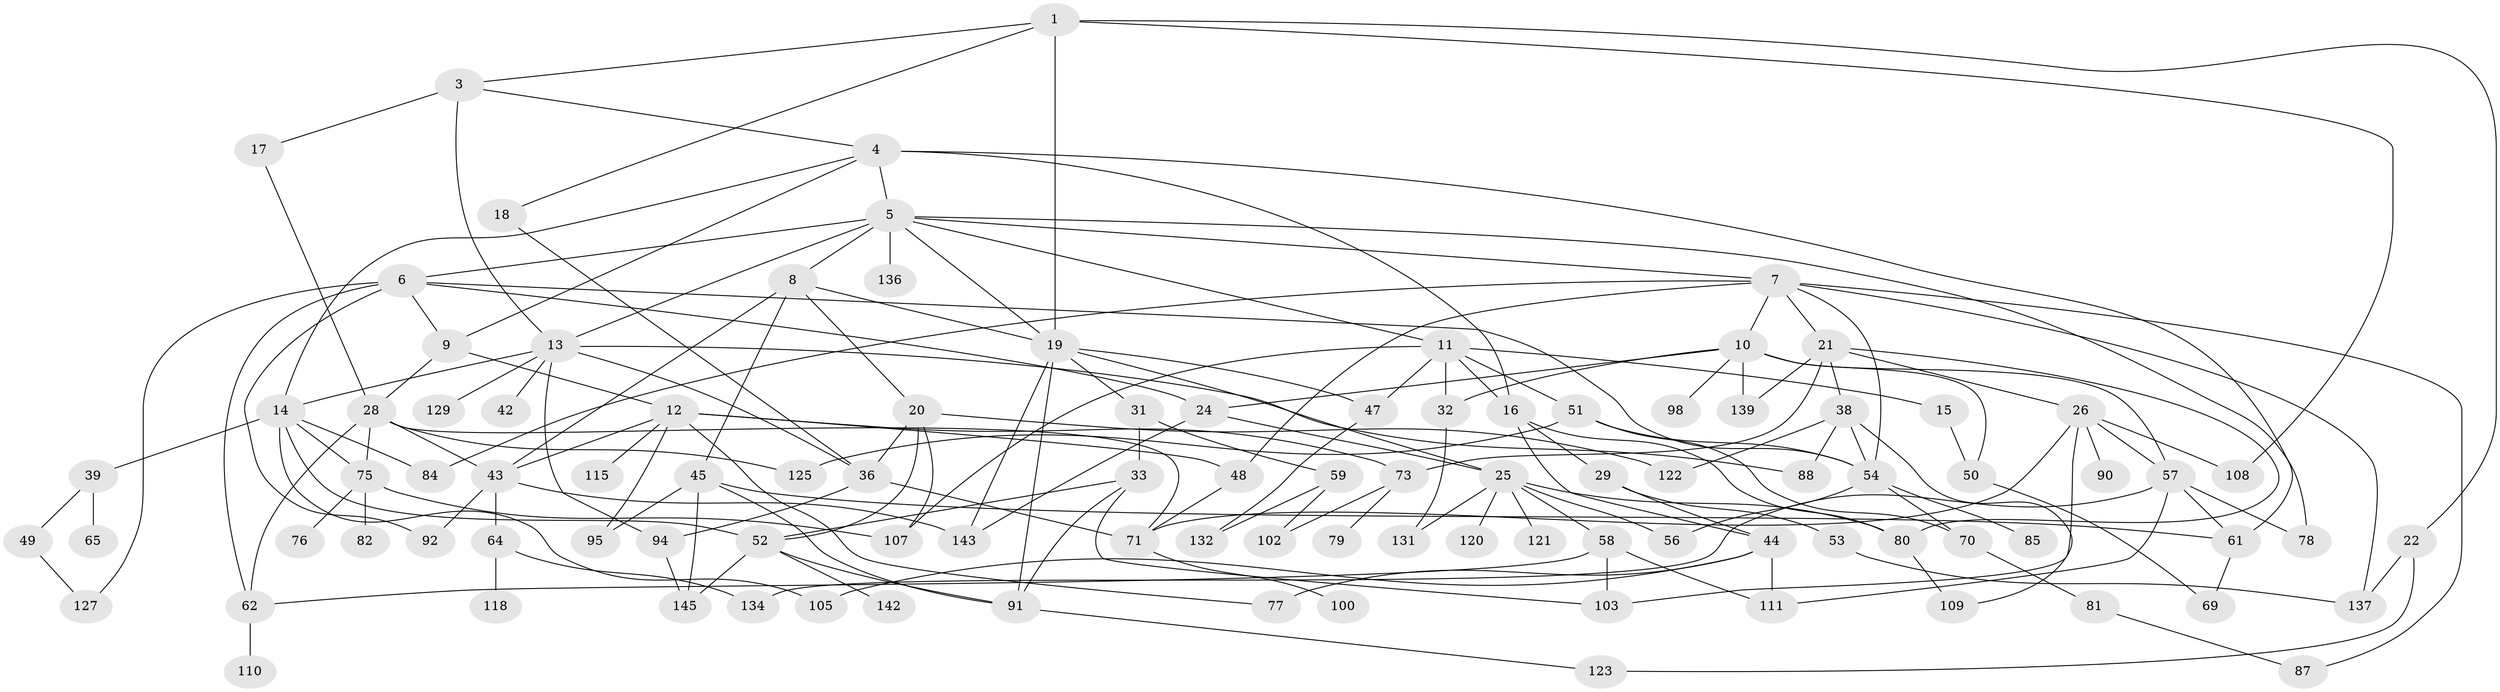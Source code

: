// Generated by graph-tools (version 1.1) at 2025/51/02/27/25 19:51:37]
// undirected, 101 vertices, 173 edges
graph export_dot {
graph [start="1"]
  node [color=gray90,style=filled];
  1 [super="+2"];
  3;
  4 [super="+27"];
  5 [super="+35"];
  6 [super="+68"];
  7 [super="+67"];
  8 [super="+30"];
  9;
  10 [super="+34"];
  11 [super="+40"];
  12 [super="+41"];
  13 [super="+86"];
  14 [super="+124"];
  15;
  16 [super="+83"];
  17;
  18 [super="+128"];
  19 [super="+23"];
  20 [super="+106"];
  21 [super="+135"];
  22 [super="+46"];
  24 [super="+114"];
  25 [super="+37"];
  26 [super="+138"];
  28 [super="+60"];
  29;
  31;
  32 [super="+116"];
  33 [super="+99"];
  36 [super="+74"];
  38 [super="+63"];
  39 [super="+140"];
  42;
  43 [super="+148"];
  44 [super="+93"];
  45 [super="+147"];
  47 [super="+130"];
  48 [super="+119"];
  49;
  50;
  51 [super="+55"];
  52 [super="+101"];
  53;
  54 [super="+66"];
  56;
  57 [super="+97"];
  58;
  59 [super="+96"];
  61;
  62;
  64 [super="+141"];
  65;
  69;
  70;
  71 [super="+72"];
  73;
  75 [super="+89"];
  76;
  77;
  78;
  79 [super="+133"];
  80 [super="+144"];
  81 [super="+126"];
  82;
  84;
  85;
  87;
  88 [super="+104"];
  90;
  91 [super="+146"];
  92;
  94;
  95;
  98;
  100;
  102;
  103 [super="+112"];
  105;
  107;
  108;
  109;
  110 [super="+117"];
  111 [super="+113"];
  115;
  118;
  120;
  121;
  122;
  123;
  125;
  127;
  129;
  131;
  132;
  134;
  136;
  137;
  139;
  142;
  143;
  145;
  1 -- 22;
  1 -- 18;
  1 -- 19;
  1 -- 3;
  1 -- 108;
  3 -- 4;
  3 -- 13;
  3 -- 17;
  4 -- 5;
  4 -- 16;
  4 -- 9;
  4 -- 61;
  4 -- 14;
  5 -- 6;
  5 -- 7;
  5 -- 8;
  5 -- 11;
  5 -- 136;
  5 -- 13;
  5 -- 19;
  5 -- 78;
  6 -- 9;
  6 -- 24;
  6 -- 92;
  6 -- 54;
  6 -- 62;
  6 -- 127;
  7 -- 10;
  7 -- 21;
  7 -- 48;
  7 -- 84;
  7 -- 54;
  7 -- 87;
  7 -- 137;
  8 -- 20;
  8 -- 45;
  8 -- 43;
  8 -- 19;
  9 -- 12;
  9 -- 28;
  10 -- 139;
  10 -- 32;
  10 -- 50;
  10 -- 98;
  10 -- 57;
  10 -- 24;
  11 -- 15;
  11 -- 16;
  11 -- 32;
  11 -- 47;
  11 -- 107;
  11 -- 51;
  12 -- 43;
  12 -- 95;
  12 -- 48;
  12 -- 115;
  12 -- 73;
  12 -- 77;
  13 -- 14;
  13 -- 36;
  13 -- 42;
  13 -- 94;
  13 -- 129;
  13 -- 88;
  14 -- 39;
  14 -- 52;
  14 -- 105;
  14 -- 84;
  14 -- 75;
  15 -- 50;
  16 -- 29;
  16 -- 80;
  16 -- 44;
  17 -- 28;
  18 -- 36;
  19 -- 25;
  19 -- 31;
  19 -- 143;
  19 -- 91;
  19 -- 47;
  20 -- 107;
  20 -- 36;
  20 -- 122;
  20 -- 52;
  21 -- 26;
  21 -- 38;
  21 -- 139;
  21 -- 80;
  21 -- 73;
  22 -- 123;
  22 -- 137;
  24 -- 25;
  24 -- 143;
  25 -- 80;
  25 -- 120;
  25 -- 131;
  25 -- 121;
  25 -- 58;
  25 -- 56;
  26 -- 57;
  26 -- 90;
  26 -- 103;
  26 -- 71;
  26 -- 108;
  28 -- 71;
  28 -- 75;
  28 -- 125;
  28 -- 62;
  28 -- 43;
  29 -- 44;
  29 -- 53;
  31 -- 33;
  31 -- 59;
  32 -- 131;
  33 -- 52;
  33 -- 91;
  33 -- 103;
  36 -- 71;
  36 -- 94;
  38 -- 54;
  38 -- 122;
  38 -- 88;
  38 -- 109;
  39 -- 49;
  39 -- 65;
  43 -- 64;
  43 -- 92;
  43 -- 143;
  44 -- 77 [weight=2];
  44 -- 105;
  44 -- 111;
  45 -- 145;
  45 -- 61;
  45 -- 95;
  45 -- 91;
  47 -- 132;
  48 -- 71;
  49 -- 127;
  50 -- 69;
  51 -- 70;
  51 -- 125;
  51 -- 54;
  52 -- 142;
  52 -- 145;
  52 -- 91;
  53 -- 137;
  54 -- 85;
  54 -- 56;
  54 -- 70;
  57 -- 134;
  57 -- 61;
  57 -- 78;
  57 -- 111;
  58 -- 103;
  58 -- 62;
  58 -- 111;
  59 -- 132;
  59 -- 102;
  61 -- 69;
  62 -- 110;
  64 -- 118;
  64 -- 134;
  70 -- 81;
  71 -- 100;
  73 -- 79;
  73 -- 102;
  75 -- 76;
  75 -- 82;
  75 -- 107;
  80 -- 109;
  81 -- 87;
  91 -- 123;
  94 -- 145;
}
